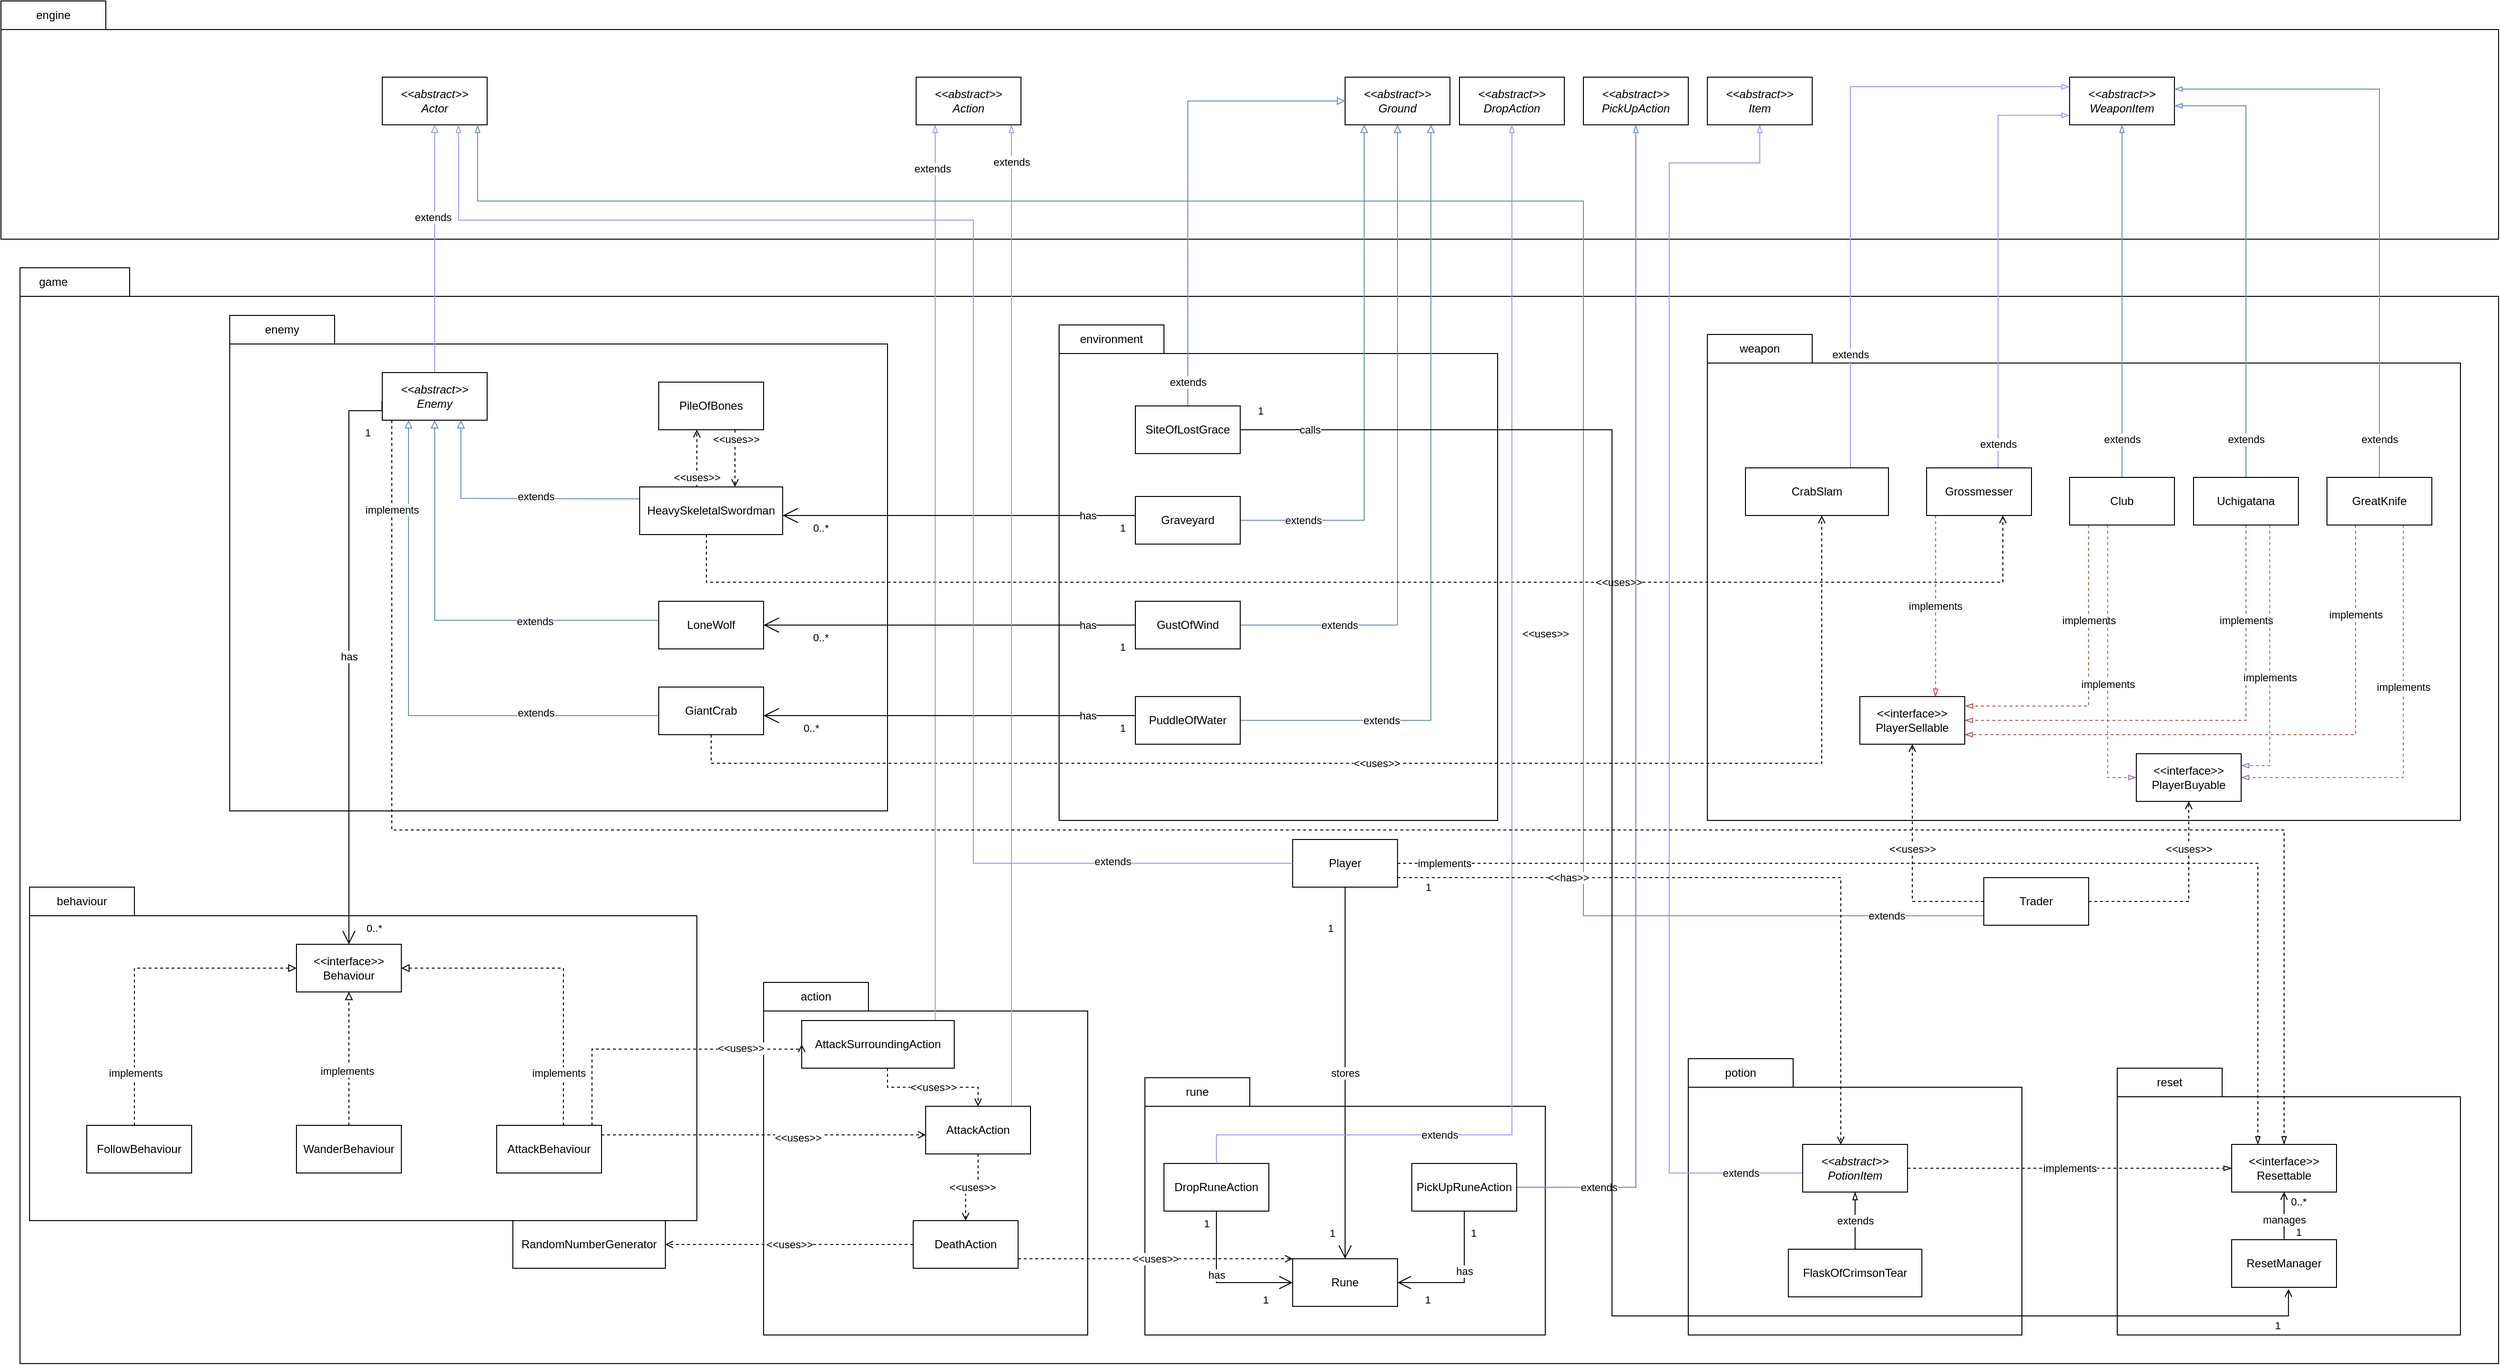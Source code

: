<mxfile version="21.1.2" type="device">
  <diagram name="Req3 (F)" id="A-aL6fCVe6xrJAD-Gsb3">
    <mxGraphModel dx="3968" dy="820" grid="1" gridSize="10" guides="1" tooltips="1" connect="1" arrows="1" fold="1" page="1" pageScale="1" pageWidth="850" pageHeight="1100" math="0" shadow="0">
      <root>
        <mxCell id="NV91TWbmNyysMj_OHGyM-0" />
        <mxCell id="NV91TWbmNyysMj_OHGyM-1" value="Big Package" style="" parent="NV91TWbmNyysMj_OHGyM-0" />
        <mxCell id="NV91TWbmNyysMj_OHGyM-4" value="" style="shape=folder;fontStyle=1;spacingTop=10;tabWidth=110;tabHeight=30;tabPosition=left;html=1;whiteSpace=wrap;" parent="NV91TWbmNyysMj_OHGyM-1" vertex="1">
          <mxGeometry x="-2320" y="100" width="2620" height="250" as="geometry" />
        </mxCell>
        <mxCell id="NV91TWbmNyysMj_OHGyM-5" value="engine" style="text;html=1;strokeColor=none;fillColor=none;align=center;verticalAlign=middle;whiteSpace=wrap;rounded=0;" parent="NV91TWbmNyysMj_OHGyM-1" vertex="1">
          <mxGeometry x="-2320" y="100" width="110" height="30" as="geometry" />
        </mxCell>
        <mxCell id="NV91TWbmNyysMj_OHGyM-6" value="" style="shape=folder;fontStyle=1;spacingTop=10;tabWidth=110;tabHeight=30;tabPosition=left;html=1;whiteSpace=wrap;" parent="NV91TWbmNyysMj_OHGyM-1" vertex="1">
          <mxGeometry x="-2300" y="380" width="2600" height="1150" as="geometry" />
        </mxCell>
        <mxCell id="NV91TWbmNyysMj_OHGyM-7" value="game" style="text;html=1;strokeColor=none;fillColor=none;align=center;verticalAlign=middle;whiteSpace=wrap;rounded=0;" parent="NV91TWbmNyysMj_OHGyM-1" vertex="1">
          <mxGeometry x="-2320" y="380" width="110" height="30" as="geometry" />
        </mxCell>
        <object label="main" id="NV91TWbmNyysMj_OHGyM-8">
          <mxCell style="" parent="NV91TWbmNyysMj_OHGyM-0" />
        </object>
        <mxCell id="NV91TWbmNyysMj_OHGyM-9" value="" style="shape=folder;fontStyle=1;spacingTop=10;tabWidth=110;tabHeight=30;tabPosition=left;html=1;whiteSpace=wrap;" parent="NV91TWbmNyysMj_OHGyM-8" vertex="1">
          <mxGeometry x="-2080" y="430" width="690" height="520" as="geometry" />
        </mxCell>
        <mxCell id="NV91TWbmNyysMj_OHGyM-10" value="" style="shape=folder;fontStyle=1;spacingTop=10;tabWidth=110;tabHeight=30;tabPosition=left;html=1;whiteSpace=wrap;" parent="NV91TWbmNyysMj_OHGyM-8" vertex="1">
          <mxGeometry x="-1210" y="440" width="460" height="520" as="geometry" />
        </mxCell>
        <mxCell id="NV91TWbmNyysMj_OHGyM-11" value="" style="shape=folder;fontStyle=1;spacingTop=10;tabWidth=110;tabHeight=30;tabPosition=left;html=1;whiteSpace=wrap;" parent="NV91TWbmNyysMj_OHGyM-8" vertex="1">
          <mxGeometry x="-530" y="450" width="790" height="510" as="geometry" />
        </mxCell>
        <mxCell id="NV91TWbmNyysMj_OHGyM-12" value="environment" style="text;html=1;strokeColor=none;fillColor=none;align=center;verticalAlign=middle;whiteSpace=wrap;rounded=0;" parent="NV91TWbmNyysMj_OHGyM-8" vertex="1">
          <mxGeometry x="-1210" y="440" width="110" height="30" as="geometry" />
        </mxCell>
        <mxCell id="NV91TWbmNyysMj_OHGyM-13" value="weapon" style="text;html=1;strokeColor=none;fillColor=none;align=center;verticalAlign=middle;whiteSpace=wrap;rounded=0;" parent="NV91TWbmNyysMj_OHGyM-8" vertex="1">
          <mxGeometry x="-530" y="450" width="110" height="30" as="geometry" />
        </mxCell>
        <mxCell id="NV91TWbmNyysMj_OHGyM-14" value="" style="shape=folder;fontStyle=1;spacingTop=10;tabWidth=110;tabHeight=30;tabPosition=left;html=1;whiteSpace=wrap;" parent="NV91TWbmNyysMj_OHGyM-8" vertex="1">
          <mxGeometry x="-1520" y="1130" width="340" height="370" as="geometry" />
        </mxCell>
        <mxCell id="NV91TWbmNyysMj_OHGyM-15" style="edgeStyle=orthogonalEdgeStyle;rounded=0;orthogonalLoop=1;jettySize=auto;html=1;endArrow=blockThin;endFill=0;strokeColor=#9999FF;entryX=0;entryY=0.801;entryDx=0;entryDy=0;entryPerimeter=0;" parent="NV91TWbmNyysMj_OHGyM-8" source="NV91TWbmNyysMj_OHGyM-18" target="NV91TWbmNyysMj_OHGyM-53" edge="1">
          <mxGeometry relative="1" as="geometry">
            <Array as="points">
              <mxPoint x="-225" y="220" />
            </Array>
          </mxGeometry>
        </mxCell>
        <mxCell id="NV91TWbmNyysMj_OHGyM-16" value="extends" style="edgeLabel;html=1;align=center;verticalAlign=middle;resizable=0;points=[];" parent="NV91TWbmNyysMj_OHGyM-15" connectable="0" vertex="1">
          <mxGeometry x="-0.056" relative="1" as="geometry">
            <mxPoint y="185" as="offset" />
          </mxGeometry>
        </mxCell>
        <mxCell id="NV91TWbmNyysMj_OHGyM-17" value="implements" style="edgeStyle=orthogonalEdgeStyle;rounded=0;orthogonalLoop=1;jettySize=auto;html=1;fillColor=#f8cecc;strokeColor=#b85450;dashed=1;endArrow=blockThin;endFill=0;entryX=0.722;entryY=0.005;entryDx=0;entryDy=0;entryPerimeter=0;" parent="NV91TWbmNyysMj_OHGyM-8" source="NV91TWbmNyysMj_OHGyM-18" target="NV91TWbmNyysMj_OHGyM-137" edge="1">
          <mxGeometry relative="1" as="geometry">
            <mxPoint x="-290" y="820" as="targetPoint" />
            <Array as="points">
              <mxPoint x="-290" y="830" />
            </Array>
          </mxGeometry>
        </mxCell>
        <mxCell id="NV91TWbmNyysMj_OHGyM-18" value="Grossmesser" style="html=1;whiteSpace=wrap;" parent="NV91TWbmNyysMj_OHGyM-8" vertex="1">
          <mxGeometry x="-300" y="590" width="110" height="50" as="geometry" />
        </mxCell>
        <mxCell id="NV91TWbmNyysMj_OHGyM-19" value="extends" style="edgeStyle=orthogonalEdgeStyle;rounded=0;orthogonalLoop=1;jettySize=auto;html=1;endArrow=block;endFill=0;fillColor=#dae8fc;strokeColor=#6c8ebf;" parent="NV91TWbmNyysMj_OHGyM-8" source="NV91TWbmNyysMj_OHGyM-20" target="NV91TWbmNyysMj_OHGyM-51" edge="1">
          <mxGeometry x="-0.759" relative="1" as="geometry">
            <Array as="points">
              <mxPoint x="-890" y="645" />
            </Array>
            <mxPoint as="offset" />
          </mxGeometry>
        </mxCell>
        <mxCell id="NV91TWbmNyysMj_OHGyM-20" value="Graveyard" style="html=1;whiteSpace=wrap;" parent="NV91TWbmNyysMj_OHGyM-8" vertex="1">
          <mxGeometry x="-1130" y="620" width="110" height="50" as="geometry" />
        </mxCell>
        <mxCell id="NV91TWbmNyysMj_OHGyM-21" value="extends" style="edgeStyle=orthogonalEdgeStyle;rounded=0;orthogonalLoop=1;jettySize=auto;html=1;entryX=0.5;entryY=1;entryDx=0;entryDy=0;endArrow=block;endFill=0;fillColor=#dae8fc;strokeColor=#6c8ebf;" parent="NV91TWbmNyysMj_OHGyM-8" source="NV91TWbmNyysMj_OHGyM-22" target="NV91TWbmNyysMj_OHGyM-51" edge="1">
          <mxGeometry x="-0.699" relative="1" as="geometry">
            <mxPoint as="offset" />
          </mxGeometry>
        </mxCell>
        <mxCell id="NV91TWbmNyysMj_OHGyM-22" value="GustOfWind" style="html=1;whiteSpace=wrap;" parent="NV91TWbmNyysMj_OHGyM-8" vertex="1">
          <mxGeometry x="-1130" y="730" width="110" height="50" as="geometry" />
        </mxCell>
        <mxCell id="NV91TWbmNyysMj_OHGyM-23" value="extends" style="edgeStyle=orthogonalEdgeStyle;rounded=0;orthogonalLoop=1;jettySize=auto;html=1;endArrow=block;endFill=0;fillColor=#dae8fc;strokeColor=#6c8ebf;" parent="NV91TWbmNyysMj_OHGyM-8" source="NV91TWbmNyysMj_OHGyM-24" edge="1">
          <mxGeometry x="-0.643" relative="1" as="geometry">
            <Array as="points">
              <mxPoint x="-820" y="855" />
              <mxPoint x="-820" y="230" />
            </Array>
            <mxPoint x="-820" y="230" as="targetPoint" />
            <mxPoint as="offset" />
          </mxGeometry>
        </mxCell>
        <mxCell id="NV91TWbmNyysMj_OHGyM-24" value="PuddleOfWater" style="html=1;whiteSpace=wrap;" parent="NV91TWbmNyysMj_OHGyM-8" vertex="1">
          <mxGeometry x="-1130" y="830" width="110" height="50" as="geometry" />
        </mxCell>
        <mxCell id="NV91TWbmNyysMj_OHGyM-25" style="edgeStyle=orthogonalEdgeStyle;rounded=0;orthogonalLoop=1;jettySize=auto;html=1;endArrow=block;endFill=0;fillColor=#dae8fc;strokeColor=#6c8ebf;entryX=0.5;entryY=1;entryDx=0;entryDy=0;" parent="NV91TWbmNyysMj_OHGyM-8" source="NV91TWbmNyysMj_OHGyM-27" target="NV91TWbmNyysMj_OHGyM-44" edge="1">
          <mxGeometry relative="1" as="geometry">
            <Array as="points">
              <mxPoint x="-1865" y="750" />
            </Array>
          </mxGeometry>
        </mxCell>
        <mxCell id="NV91TWbmNyysMj_OHGyM-26" value="extends" style="edgeLabel;html=1;align=center;verticalAlign=middle;resizable=0;points=[];" parent="NV91TWbmNyysMj_OHGyM-25" connectable="0" vertex="1">
          <mxGeometry x="-0.096" y="1" relative="1" as="geometry">
            <mxPoint x="71" as="offset" />
          </mxGeometry>
        </mxCell>
        <mxCell id="NV91TWbmNyysMj_OHGyM-27" value="LoneWolf" style="html=1;whiteSpace=wrap;" parent="NV91TWbmNyysMj_OHGyM-8" vertex="1">
          <mxGeometry x="-1630" y="730" width="110" height="50" as="geometry" />
        </mxCell>
        <mxCell id="NV91TWbmNyysMj_OHGyM-28" style="edgeStyle=orthogonalEdgeStyle;rounded=0;orthogonalLoop=1;jettySize=auto;html=1;dashed=1;endArrow=open;endFill=0;" parent="NV91TWbmNyysMj_OHGyM-8" source="NV91TWbmNyysMj_OHGyM-34" target="NV91TWbmNyysMj_OHGyM-18" edge="1">
          <mxGeometry relative="1" as="geometry">
            <Array as="points">
              <mxPoint x="-1580" y="710" />
              <mxPoint x="-220" y="710" />
            </Array>
            <mxPoint x="-1560" y="802.19" as="sourcePoint" />
            <mxPoint x="-90.75" y="759.999" as="targetPoint" />
          </mxGeometry>
        </mxCell>
        <mxCell id="NV91TWbmNyysMj_OHGyM-29" value="&amp;lt;&amp;lt;uses&amp;gt;&amp;gt;" style="edgeLabel;html=1;align=center;verticalAlign=middle;resizable=0;points=[];" parent="NV91TWbmNyysMj_OHGyM-28" connectable="0" vertex="1">
          <mxGeometry x="0.851" relative="1" as="geometry">
            <mxPoint x="-363" as="offset" />
          </mxGeometry>
        </mxCell>
        <mxCell id="NV91TWbmNyysMj_OHGyM-30" style="edgeStyle=orthogonalEdgeStyle;rounded=0;orthogonalLoop=1;jettySize=auto;html=1;entryX=0.75;entryY=1;entryDx=0;entryDy=0;endArrow=block;endFill=0;fillColor=#dae8fc;strokeColor=#6c8ebf;exitX=0;exitY=0.25;exitDx=0;exitDy=0;" parent="NV91TWbmNyysMj_OHGyM-8" source="NV91TWbmNyysMj_OHGyM-34" target="NV91TWbmNyysMj_OHGyM-44" edge="1">
          <mxGeometry relative="1" as="geometry">
            <Array as="points">
              <mxPoint x="-1690" y="622" />
              <mxPoint x="-1837" y="622" />
            </Array>
          </mxGeometry>
        </mxCell>
        <mxCell id="NV91TWbmNyysMj_OHGyM-31" value="extends" style="edgeLabel;html=1;align=center;verticalAlign=middle;resizable=0;points=[];" parent="NV91TWbmNyysMj_OHGyM-30" connectable="0" vertex="1">
          <mxGeometry x="0.258" y="-2" relative="1" as="geometry">
            <mxPoint x="60" as="offset" />
          </mxGeometry>
        </mxCell>
        <mxCell id="NV91TWbmNyysMj_OHGyM-32" value="&amp;lt;&amp;lt;uses&amp;gt;&amp;gt;" style="edgeStyle=orthogonalEdgeStyle;rounded=0;orthogonalLoop=1;jettySize=auto;html=1;dashed=1;endArrow=open;endFill=0;exitX=0.391;exitY=-0.01;exitDx=0;exitDy=0;exitPerimeter=0;" parent="NV91TWbmNyysMj_OHGyM-8" source="NV91TWbmNyysMj_OHGyM-34" target="NV91TWbmNyysMj_OHGyM-58" edge="1">
          <mxGeometry x="-0.644" relative="1" as="geometry">
            <Array as="points">
              <mxPoint x="-1590" y="610" />
            </Array>
            <mxPoint as="offset" />
          </mxGeometry>
        </mxCell>
        <mxCell id="NV91TWbmNyysMj_OHGyM-33" value="&amp;lt;&amp;lt;has&amp;gt;&amp;gt;" style="edgeLabel;html=1;align=center;verticalAlign=middle;resizable=0;points=[];" parent="NV91TWbmNyysMj_OHGyM-32" connectable="0" vertex="1">
          <mxGeometry x="-0.132" y="3" relative="1" as="geometry">
            <mxPoint y="-66" as="offset" />
          </mxGeometry>
        </mxCell>
        <mxCell id="NV91TWbmNyysMj_OHGyM-34" value="HeavySkeletalSwordman" style="html=1;whiteSpace=wrap;" parent="NV91TWbmNyysMj_OHGyM-8" vertex="1">
          <mxGeometry x="-1650" y="610" width="150" height="50" as="geometry" />
        </mxCell>
        <mxCell id="NV91TWbmNyysMj_OHGyM-35" style="edgeStyle=orthogonalEdgeStyle;rounded=0;orthogonalLoop=1;jettySize=auto;html=1;entryX=0.25;entryY=1;entryDx=0;entryDy=0;endArrow=block;endFill=0;fillColor=#dae8fc;strokeColor=#6c8ebf;" parent="NV91TWbmNyysMj_OHGyM-8" source="NV91TWbmNyysMj_OHGyM-39" target="NV91TWbmNyysMj_OHGyM-44" edge="1">
          <mxGeometry relative="1" as="geometry">
            <Array as="points">
              <mxPoint x="-1893" y="850" />
            </Array>
          </mxGeometry>
        </mxCell>
        <mxCell id="NV91TWbmNyysMj_OHGyM-36" value="extends" style="edgeLabel;html=1;align=center;verticalAlign=middle;resizable=0;points=[];" parent="NV91TWbmNyysMj_OHGyM-35" connectable="0" vertex="1">
          <mxGeometry x="-0.332" y="-3" relative="1" as="geometry">
            <mxPoint x="62" as="offset" />
          </mxGeometry>
        </mxCell>
        <mxCell id="NV91TWbmNyysMj_OHGyM-37" value="&amp;lt;&amp;lt;uses&amp;gt;&amp;gt;" style="edgeStyle=orthogonalEdgeStyle;rounded=0;orthogonalLoop=1;jettySize=auto;html=1;dashed=1;endArrow=open;endFill=0;" parent="NV91TWbmNyysMj_OHGyM-8" source="NV91TWbmNyysMj_OHGyM-39" target="NV91TWbmNyysMj_OHGyM-63" edge="1">
          <mxGeometry relative="1" as="geometry">
            <Array as="points">
              <mxPoint x="-1575" y="900" />
              <mxPoint x="-410" y="900" />
            </Array>
          </mxGeometry>
        </mxCell>
        <mxCell id="NV91TWbmNyysMj_OHGyM-38" value="&amp;lt;&amp;lt;uses&amp;gt;&amp;gt;" style="edgeLabel;html=1;align=center;verticalAlign=middle;resizable=0;points=[];" parent="NV91TWbmNyysMj_OHGyM-37" connectable="0" vertex="1">
          <mxGeometry x="0.836" y="4" relative="1" as="geometry">
            <mxPoint x="-286" y="4" as="offset" />
          </mxGeometry>
        </mxCell>
        <mxCell id="NV91TWbmNyysMj_OHGyM-39" value="GiantCrab" style="html=1;whiteSpace=wrap;" parent="NV91TWbmNyysMj_OHGyM-8" vertex="1">
          <mxGeometry x="-1630" y="820" width="110" height="50" as="geometry" />
        </mxCell>
        <mxCell id="NV91TWbmNyysMj_OHGyM-40" style="edgeStyle=orthogonalEdgeStyle;rounded=0;orthogonalLoop=1;jettySize=auto;html=1;entryX=0.5;entryY=1;entryDx=0;entryDy=0;endArrow=block;endFill=0;strokeColor=#9999FF;" parent="NV91TWbmNyysMj_OHGyM-8" source="NV91TWbmNyysMj_OHGyM-44" target="NV91TWbmNyysMj_OHGyM-52" edge="1">
          <mxGeometry relative="1" as="geometry" />
        </mxCell>
        <mxCell id="NV91TWbmNyysMj_OHGyM-41" value="extends" style="edgeLabel;html=1;align=center;verticalAlign=middle;resizable=0;points=[];" parent="NV91TWbmNyysMj_OHGyM-40" connectable="0" vertex="1">
          <mxGeometry x="0.258" y="2" relative="1" as="geometry">
            <mxPoint as="offset" />
          </mxGeometry>
        </mxCell>
        <mxCell id="NV91TWbmNyysMj_OHGyM-44" value="&lt;i&gt;&amp;lt;&amp;lt;abstract&amp;gt;&amp;gt;&lt;br&gt;Enemy&lt;/i&gt;" style="html=1;whiteSpace=wrap;" parent="NV91TWbmNyysMj_OHGyM-8" vertex="1">
          <mxGeometry x="-1920" y="490" width="110" height="50" as="geometry" />
        </mxCell>
        <mxCell id="NV91TWbmNyysMj_OHGyM-45" style="edgeStyle=orthogonalEdgeStyle;rounded=0;orthogonalLoop=1;jettySize=auto;html=1;strokeColor=none;dashed=1;" parent="NV91TWbmNyysMj_OHGyM-8" source="NV91TWbmNyysMj_OHGyM-80" target="NV91TWbmNyysMj_OHGyM-74" edge="1">
          <mxGeometry relative="1" as="geometry" />
        </mxCell>
        <mxCell id="NV91TWbmNyysMj_OHGyM-46" style="edgeStyle=orthogonalEdgeStyle;rounded=0;orthogonalLoop=1;jettySize=auto;html=1;strokeColor=#9999FF;endArrow=blockThin;endFill=0;" parent="NV91TWbmNyysMj_OHGyM-8" source="NV91TWbmNyysMj_OHGyM-49" target="NV91TWbmNyysMj_OHGyM-50" edge="1">
          <mxGeometry relative="1" as="geometry">
            <Array as="points">
              <mxPoint x="-1340" y="850" />
              <mxPoint x="-1340" y="850" />
            </Array>
          </mxGeometry>
        </mxCell>
        <mxCell id="NV91TWbmNyysMj_OHGyM-47" value="extends" style="edgeLabel;html=1;align=center;verticalAlign=middle;resizable=0;points=[];" parent="NV91TWbmNyysMj_OHGyM-46" connectable="0" vertex="1">
          <mxGeometry x="0.903" y="3" relative="1" as="geometry">
            <mxPoint as="offset" />
          </mxGeometry>
        </mxCell>
        <mxCell id="NV91TWbmNyysMj_OHGyM-48" value="&amp;lt;&amp;lt;uses&amp;gt;&amp;gt;" style="edgeStyle=orthogonalEdgeStyle;rounded=0;orthogonalLoop=1;jettySize=auto;html=1;entryX=0.5;entryY=0;entryDx=0;entryDy=0;dashed=1;endArrow=open;endFill=0;" parent="NV91TWbmNyysMj_OHGyM-8" source="NV91TWbmNyysMj_OHGyM-49" target="NV91TWbmNyysMj_OHGyM-91" edge="1">
          <mxGeometry relative="1" as="geometry">
            <Array as="points">
              <mxPoint x="-1390" y="1240" />
              <mxPoint x="-1295" y="1240" />
            </Array>
          </mxGeometry>
        </mxCell>
        <mxCell id="NV91TWbmNyysMj_OHGyM-49" value="AttackSurroundingAction" style="html=1;whiteSpace=wrap;" parent="NV91TWbmNyysMj_OHGyM-8" vertex="1">
          <mxGeometry x="-1480" y="1170" width="160" height="50" as="geometry" />
        </mxCell>
        <mxCell id="NV91TWbmNyysMj_OHGyM-50" value="&lt;i&gt;&amp;lt;&amp;lt;abstract&amp;gt;&amp;gt;&lt;br&gt;Action&lt;/i&gt;" style="html=1;whiteSpace=wrap;" parent="NV91TWbmNyysMj_OHGyM-8" vertex="1">
          <mxGeometry x="-1360" y="180" width="110" height="50" as="geometry" />
        </mxCell>
        <mxCell id="NV91TWbmNyysMj_OHGyM-51" value="&lt;i&gt;&amp;lt;&amp;lt;abstract&amp;gt;&amp;gt;&lt;br&gt;Ground&lt;/i&gt;" style="html=1;whiteSpace=wrap;" parent="NV91TWbmNyysMj_OHGyM-8" vertex="1">
          <mxGeometry x="-910" y="180" width="110" height="50" as="geometry" />
        </mxCell>
        <mxCell id="NV91TWbmNyysMj_OHGyM-52" value="&lt;i&gt;&amp;lt;&amp;lt;abstract&amp;gt;&amp;gt;&lt;br&gt;Actor&lt;/i&gt;" style="html=1;whiteSpace=wrap;" parent="NV91TWbmNyysMj_OHGyM-8" vertex="1">
          <mxGeometry x="-1920" y="180" width="110" height="50" as="geometry" />
        </mxCell>
        <mxCell id="NV91TWbmNyysMj_OHGyM-53" value="&lt;i&gt;&amp;lt;&amp;lt;abstract&amp;gt;&amp;gt;&lt;br&gt;WeaponItem&lt;/i&gt;" style="html=1;whiteSpace=wrap;" parent="NV91TWbmNyysMj_OHGyM-8" vertex="1">
          <mxGeometry x="-150" y="180" width="110" height="50" as="geometry" />
        </mxCell>
        <mxCell id="NV91TWbmNyysMj_OHGyM-54" value="action" style="text;html=1;strokeColor=none;fillColor=none;align=center;verticalAlign=middle;whiteSpace=wrap;rounded=0;" parent="NV91TWbmNyysMj_OHGyM-8" vertex="1">
          <mxGeometry x="-1520" y="1130" width="110" height="30" as="geometry" />
        </mxCell>
        <mxCell id="NV91TWbmNyysMj_OHGyM-55" value="enemy" style="text;html=1;strokeColor=none;fillColor=none;align=center;verticalAlign=middle;whiteSpace=wrap;rounded=0;" parent="NV91TWbmNyysMj_OHGyM-8" vertex="1">
          <mxGeometry x="-2080" y="430" width="110" height="30" as="geometry" />
        </mxCell>
        <mxCell id="NV91TWbmNyysMj_OHGyM-56" style="edgeStyle=orthogonalEdgeStyle;rounded=0;orthogonalLoop=1;jettySize=auto;html=1;dashed=1;endArrow=open;endFill=0;" parent="NV91TWbmNyysMj_OHGyM-8" source="NV91TWbmNyysMj_OHGyM-58" edge="1">
          <mxGeometry relative="1" as="geometry">
            <Array as="points">
              <mxPoint x="-1550" y="610" />
              <mxPoint x="-1550" y="610" />
            </Array>
            <mxPoint x="-1550" y="610" as="targetPoint" />
          </mxGeometry>
        </mxCell>
        <mxCell id="NV91TWbmNyysMj_OHGyM-57" value="&amp;lt;&amp;lt;uses&amp;gt;&amp;gt;" style="edgeLabel;html=1;align=center;verticalAlign=middle;resizable=0;points=[];" parent="NV91TWbmNyysMj_OHGyM-56" connectable="0" vertex="1">
          <mxGeometry x="-0.278" y="1" relative="1" as="geometry">
            <mxPoint y="-12" as="offset" />
          </mxGeometry>
        </mxCell>
        <mxCell id="NV91TWbmNyysMj_OHGyM-58" value="PileOfBones" style="html=1;whiteSpace=wrap;" parent="NV91TWbmNyysMj_OHGyM-8" vertex="1">
          <mxGeometry x="-1630" y="500" width="110" height="50" as="geometry" />
        </mxCell>
        <mxCell id="NV91TWbmNyysMj_OHGyM-59" style="edgeStyle=orthogonalEdgeStyle;rounded=0;orthogonalLoop=1;jettySize=auto;html=1;strokeColor=#9999FF;endArrow=blockThin;endFill=0;" parent="NV91TWbmNyysMj_OHGyM-8" source="NV91TWbmNyysMj_OHGyM-63" target="NV91TWbmNyysMj_OHGyM-53" edge="1">
          <mxGeometry relative="1" as="geometry">
            <Array as="points">
              <mxPoint x="-380" y="190" />
            </Array>
            <mxPoint x="-533" y="220" as="targetPoint" />
          </mxGeometry>
        </mxCell>
        <mxCell id="NV91TWbmNyysMj_OHGyM-60" value="extends" style="edgeLabel;html=1;align=center;verticalAlign=middle;resizable=0;points=[];" parent="NV91TWbmNyysMj_OHGyM-59" connectable="0" vertex="1">
          <mxGeometry x="0.135" y="2" relative="1" as="geometry">
            <mxPoint x="2" y="238" as="offset" />
          </mxGeometry>
        </mxCell>
        <mxCell id="NV91TWbmNyysMj_OHGyM-63" value="CrabSlam" style="html=1;whiteSpace=wrap;" parent="NV91TWbmNyysMj_OHGyM-8" vertex="1">
          <mxGeometry x="-490" y="590" width="150" height="50" as="geometry" />
        </mxCell>
        <mxCell id="NV91TWbmNyysMj_OHGyM-64" value="has" style="endArrow=none;html=1;endSize=12;startArrow=open;startSize=14;startFill=0;edgeStyle=orthogonalEdgeStyle;rounded=0;endFill=0;" parent="NV91TWbmNyysMj_OHGyM-8" source="NV91TWbmNyysMj_OHGyM-27" target="NV91TWbmNyysMj_OHGyM-22" edge="1">
          <mxGeometry x="0.744" relative="1" as="geometry">
            <mxPoint x="-1220" y="800" as="sourcePoint" />
            <mxPoint x="-1060" y="800" as="targetPoint" />
            <Array as="points">
              <mxPoint x="-1300" y="755" />
              <mxPoint x="-1300" y="755" />
            </Array>
            <mxPoint as="offset" />
          </mxGeometry>
        </mxCell>
        <mxCell id="NV91TWbmNyysMj_OHGyM-65" value="0..*" style="edgeLabel;resizable=0;html=1;align=left;verticalAlign=top;" parent="NV91TWbmNyysMj_OHGyM-64" connectable="0" vertex="1">
          <mxGeometry x="-1" relative="1" as="geometry">
            <mxPoint x="50" as="offset" />
          </mxGeometry>
        </mxCell>
        <mxCell id="NV91TWbmNyysMj_OHGyM-66" value="1" style="edgeLabel;resizable=0;html=1;align=right;verticalAlign=top;" parent="NV91TWbmNyysMj_OHGyM-64" connectable="0" vertex="1">
          <mxGeometry x="1" relative="1" as="geometry">
            <mxPoint x="-10" y="10" as="offset" />
          </mxGeometry>
        </mxCell>
        <mxCell id="NV91TWbmNyysMj_OHGyM-67" value="has" style="endArrow=none;html=1;endSize=12;startArrow=open;startSize=14;startFill=0;edgeStyle=orthogonalEdgeStyle;rounded=0;endFill=0;" parent="NV91TWbmNyysMj_OHGyM-8" source="NV91TWbmNyysMj_OHGyM-34" target="NV91TWbmNyysMj_OHGyM-20" edge="1">
          <mxGeometry x="0.73" relative="1" as="geometry">
            <mxPoint x="-1450" y="750" as="sourcePoint" />
            <mxPoint x="-1160" y="725" as="targetPoint" />
            <Array as="points">
              <mxPoint x="-1320" y="640" />
              <mxPoint x="-1320" y="640" />
            </Array>
            <mxPoint as="offset" />
          </mxGeometry>
        </mxCell>
        <mxCell id="NV91TWbmNyysMj_OHGyM-68" value="0..*" style="edgeLabel;resizable=0;html=1;align=left;verticalAlign=top;" parent="NV91TWbmNyysMj_OHGyM-67" connectable="0" vertex="1">
          <mxGeometry x="-1" relative="1" as="geometry">
            <mxPoint x="30" as="offset" />
          </mxGeometry>
        </mxCell>
        <mxCell id="NV91TWbmNyysMj_OHGyM-69" value="1" style="edgeLabel;resizable=0;html=1;align=right;verticalAlign=top;" parent="NV91TWbmNyysMj_OHGyM-67" connectable="0" vertex="1">
          <mxGeometry x="1" relative="1" as="geometry">
            <mxPoint x="-10" as="offset" />
          </mxGeometry>
        </mxCell>
        <mxCell id="NV91TWbmNyysMj_OHGyM-70" value="has" style="endArrow=none;html=1;endSize=12;startArrow=open;startSize=14;startFill=0;edgeStyle=orthogonalEdgeStyle;rounded=0;endFill=0;" parent="NV91TWbmNyysMj_OHGyM-8" source="NV91TWbmNyysMj_OHGyM-39" target="NV91TWbmNyysMj_OHGyM-24" edge="1">
          <mxGeometry x="0.744" relative="1" as="geometry">
            <mxPoint x="-1500" y="1035" as="sourcePoint" />
            <mxPoint x="-1130" y="1020" as="targetPoint" />
            <Array as="points">
              <mxPoint x="-1220" y="850" />
              <mxPoint x="-1220" y="850" />
            </Array>
            <mxPoint as="offset" />
          </mxGeometry>
        </mxCell>
        <mxCell id="NV91TWbmNyysMj_OHGyM-71" value="0..*" style="edgeLabel;resizable=0;html=1;align=left;verticalAlign=top;" parent="NV91TWbmNyysMj_OHGyM-70" connectable="0" vertex="1">
          <mxGeometry x="-1" relative="1" as="geometry">
            <mxPoint x="40" as="offset" />
          </mxGeometry>
        </mxCell>
        <mxCell id="NV91TWbmNyysMj_OHGyM-72" value="1" style="edgeLabel;resizable=0;html=1;align=right;verticalAlign=top;" parent="NV91TWbmNyysMj_OHGyM-70" connectable="0" vertex="1">
          <mxGeometry x="1" relative="1" as="geometry">
            <mxPoint x="-10" as="offset" />
          </mxGeometry>
        </mxCell>
        <mxCell id="NV91TWbmNyysMj_OHGyM-73" value="" style="shape=folder;fontStyle=1;spacingTop=10;tabWidth=110;tabHeight=30;tabPosition=left;html=1;whiteSpace=wrap;" parent="NV91TWbmNyysMj_OHGyM-8" vertex="1">
          <mxGeometry x="-2290" y="1030" width="700" height="350" as="geometry" />
        </mxCell>
        <mxCell id="NV91TWbmNyysMj_OHGyM-74" value="&amp;lt;&amp;lt;interface&amp;gt;&amp;gt;&lt;br&gt;Behaviour" style="html=1;whiteSpace=wrap;" parent="NV91TWbmNyysMj_OHGyM-8" vertex="1">
          <mxGeometry x="-2010" y="1090" width="110" height="50" as="geometry" />
        </mxCell>
        <mxCell id="NV91TWbmNyysMj_OHGyM-75" style="edgeStyle=orthogonalEdgeStyle;rounded=0;orthogonalLoop=1;jettySize=auto;html=1;dashed=1;endArrow=block;endFill=0;" parent="NV91TWbmNyysMj_OHGyM-8" source="NV91TWbmNyysMj_OHGyM-77" target="NV91TWbmNyysMj_OHGyM-74" edge="1">
          <mxGeometry relative="1" as="geometry" />
        </mxCell>
        <mxCell id="NV91TWbmNyysMj_OHGyM-76" value="implements" style="edgeLabel;html=1;align=center;verticalAlign=middle;resizable=0;points=[];" parent="NV91TWbmNyysMj_OHGyM-75" connectable="0" vertex="1">
          <mxGeometry x="-0.186" y="2" relative="1" as="geometry">
            <mxPoint as="offset" />
          </mxGeometry>
        </mxCell>
        <mxCell id="NV91TWbmNyysMj_OHGyM-77" value="WanderBehaviour" style="html=1;whiteSpace=wrap;" parent="NV91TWbmNyysMj_OHGyM-8" vertex="1">
          <mxGeometry x="-2010" y="1280" width="110" height="50" as="geometry" />
        </mxCell>
        <mxCell id="NV91TWbmNyysMj_OHGyM-78" style="edgeStyle=orthogonalEdgeStyle;rounded=0;orthogonalLoop=1;jettySize=auto;html=1;entryX=0;entryY=0.5;entryDx=0;entryDy=0;dashed=1;endArrow=block;endFill=0;" parent="NV91TWbmNyysMj_OHGyM-8" source="NV91TWbmNyysMj_OHGyM-80" target="NV91TWbmNyysMj_OHGyM-74" edge="1">
          <mxGeometry relative="1" as="geometry">
            <Array as="points">
              <mxPoint x="-2180" y="1115" />
            </Array>
          </mxGeometry>
        </mxCell>
        <mxCell id="NV91TWbmNyysMj_OHGyM-79" value="implements" style="edgeLabel;html=1;align=center;verticalAlign=middle;resizable=0;points=[];" parent="NV91TWbmNyysMj_OHGyM-78" connectable="0" vertex="1">
          <mxGeometry x="-0.654" y="-1" relative="1" as="geometry">
            <mxPoint y="3" as="offset" />
          </mxGeometry>
        </mxCell>
        <mxCell id="NV91TWbmNyysMj_OHGyM-80" value="FollowBehaviour" style="html=1;whiteSpace=wrap;" parent="NV91TWbmNyysMj_OHGyM-8" vertex="1">
          <mxGeometry x="-2230" y="1280" width="110" height="50" as="geometry" />
        </mxCell>
        <mxCell id="NV91TWbmNyysMj_OHGyM-81" style="edgeStyle=orthogonalEdgeStyle;rounded=0;orthogonalLoop=1;jettySize=auto;html=1;entryX=1;entryY=0.5;entryDx=0;entryDy=0;dashed=1;endArrow=block;endFill=0;" parent="NV91TWbmNyysMj_OHGyM-8" source="NV91TWbmNyysMj_OHGyM-87" target="NV91TWbmNyysMj_OHGyM-74" edge="1">
          <mxGeometry relative="1" as="geometry">
            <Array as="points">
              <mxPoint x="-1730" y="1115" />
            </Array>
          </mxGeometry>
        </mxCell>
        <mxCell id="NV91TWbmNyysMj_OHGyM-82" value="implements" style="edgeLabel;html=1;align=center;verticalAlign=middle;resizable=0;points=[];" parent="NV91TWbmNyysMj_OHGyM-81" connectable="0" vertex="1">
          <mxGeometry x="-0.713" y="2" relative="1" as="geometry">
            <mxPoint x="-3" y="-7" as="offset" />
          </mxGeometry>
        </mxCell>
        <mxCell id="NV91TWbmNyysMj_OHGyM-83" style="edgeStyle=orthogonalEdgeStyle;rounded=0;orthogonalLoop=1;jettySize=auto;html=1;dashed=1;endArrow=open;endFill=0;" parent="NV91TWbmNyysMj_OHGyM-8" source="NV91TWbmNyysMj_OHGyM-87" target="NV91TWbmNyysMj_OHGyM-91" edge="1">
          <mxGeometry relative="1" as="geometry">
            <Array as="points">
              <mxPoint x="-1460" y="1290" />
              <mxPoint x="-1460" y="1290" />
            </Array>
          </mxGeometry>
        </mxCell>
        <mxCell id="NV91TWbmNyysMj_OHGyM-84" value="&amp;lt;&amp;lt;uses&amp;gt;&amp;gt;" style="edgeLabel;html=1;align=center;verticalAlign=middle;resizable=0;points=[];" parent="NV91TWbmNyysMj_OHGyM-83" connectable="0" vertex="1">
          <mxGeometry x="0.213" y="-3" relative="1" as="geometry">
            <mxPoint as="offset" />
          </mxGeometry>
        </mxCell>
        <mxCell id="NV91TWbmNyysMj_OHGyM-85" style="edgeStyle=orthogonalEdgeStyle;rounded=0;orthogonalLoop=1;jettySize=auto;html=1;dashed=1;endArrow=open;endFill=0;entryX=0;entryY=0.5;entryDx=0;entryDy=0;" parent="NV91TWbmNyysMj_OHGyM-8" source="NV91TWbmNyysMj_OHGyM-87" target="NV91TWbmNyysMj_OHGyM-49" edge="1">
          <mxGeometry relative="1" as="geometry">
            <mxPoint x="-1470" y="1210" as="targetPoint" />
            <Array as="points">
              <mxPoint x="-1700" y="1200" />
              <mxPoint x="-1480" y="1200" />
            </Array>
          </mxGeometry>
        </mxCell>
        <mxCell id="NV91TWbmNyysMj_OHGyM-86" value="&amp;lt;&amp;lt;uses&amp;gt;&amp;gt;" style="edgeLabel;html=1;align=center;verticalAlign=middle;resizable=0;points=[];" parent="NV91TWbmNyysMj_OHGyM-85" connectable="0" vertex="1">
          <mxGeometry x="0.549" y="1" relative="1" as="geometry">
            <mxPoint as="offset" />
          </mxGeometry>
        </mxCell>
        <mxCell id="NV91TWbmNyysMj_OHGyM-87" value="AttackBehaviour" style="html=1;whiteSpace=wrap;" parent="NV91TWbmNyysMj_OHGyM-8" vertex="1">
          <mxGeometry x="-1800" y="1280" width="110" height="50" as="geometry" />
        </mxCell>
        <mxCell id="NV91TWbmNyysMj_OHGyM-88" value="behaviour" style="text;html=1;strokeColor=none;fillColor=none;align=center;verticalAlign=middle;whiteSpace=wrap;rounded=0;" parent="NV91TWbmNyysMj_OHGyM-8" vertex="1">
          <mxGeometry x="-2290" y="1030" width="110" height="30" as="geometry" />
        </mxCell>
        <mxCell id="NV91TWbmNyysMj_OHGyM-89" style="edgeStyle=orthogonalEdgeStyle;rounded=0;orthogonalLoop=1;jettySize=auto;html=1;endArrow=blockThin;endFill=0;strokeColor=#9999FF;" parent="NV91TWbmNyysMj_OHGyM-8" source="NV91TWbmNyysMj_OHGyM-91" target="NV91TWbmNyysMj_OHGyM-50" edge="1">
          <mxGeometry relative="1" as="geometry">
            <mxPoint x="-2180" y="300" as="targetPoint" />
            <Array as="points">
              <mxPoint x="-1260" y="760" />
              <mxPoint x="-1260" y="760" />
            </Array>
          </mxGeometry>
        </mxCell>
        <mxCell id="NV91TWbmNyysMj_OHGyM-90" value="extends" style="edgeLabel;html=1;align=center;verticalAlign=middle;resizable=0;points=[];" parent="NV91TWbmNyysMj_OHGyM-89" connectable="0" vertex="1">
          <mxGeometry x="0.924" relative="1" as="geometry">
            <mxPoint as="offset" />
          </mxGeometry>
        </mxCell>
        <mxCell id="NV91TWbmNyysMj_OHGyM-91" value="AttackAction" style="html=1;whiteSpace=wrap;" parent="NV91TWbmNyysMj_OHGyM-8" vertex="1">
          <mxGeometry x="-1350" y="1260" width="110" height="50" as="geometry" />
        </mxCell>
        <mxCell id="NV91TWbmNyysMj_OHGyM-92" value="has" style="endArrow=open;html=1;endSize=12;startArrow=none;startSize=14;startFill=0;edgeStyle=orthogonalEdgeStyle;rounded=0;exitX=-0.003;exitY=0.6;exitDx=0;exitDy=0;exitPerimeter=0;" parent="NV91TWbmNyysMj_OHGyM-8" source="NV91TWbmNyysMj_OHGyM-44" target="NV91TWbmNyysMj_OHGyM-74" edge="1">
          <mxGeometry relative="1" as="geometry">
            <mxPoint x="-1915" y="515" as="sourcePoint" />
            <mxPoint x="-2050" y="1290" as="targetPoint" />
            <Array as="points">
              <mxPoint x="-1920" y="530" />
              <mxPoint x="-1955" y="530" />
            </Array>
          </mxGeometry>
        </mxCell>
        <mxCell id="NV91TWbmNyysMj_OHGyM-93" value="1" style="edgeLabel;resizable=0;html=1;align=left;verticalAlign=top;" parent="NV91TWbmNyysMj_OHGyM-92" connectable="0" vertex="1">
          <mxGeometry x="-1" relative="1" as="geometry">
            <mxPoint x="-20" y="20" as="offset" />
          </mxGeometry>
        </mxCell>
        <mxCell id="NV91TWbmNyysMj_OHGyM-94" value="0..*" style="edgeLabel;resizable=0;html=1;align=right;verticalAlign=top;" parent="NV91TWbmNyysMj_OHGyM-92" connectable="0" vertex="1">
          <mxGeometry x="1" relative="1" as="geometry">
            <mxPoint x="35" y="-30" as="offset" />
          </mxGeometry>
        </mxCell>
        <mxCell id="NV91TWbmNyysMj_OHGyM-95" style="edgeStyle=orthogonalEdgeStyle;rounded=0;orthogonalLoop=1;jettySize=auto;html=1;exitX=0.5;exitY=1;exitDx=0;exitDy=0;" parent="NV91TWbmNyysMj_OHGyM-8" source="NV91TWbmNyysMj_OHGyM-50" target="NV91TWbmNyysMj_OHGyM-50" edge="1">
          <mxGeometry relative="1" as="geometry" />
        </mxCell>
        <mxCell id="NV91TWbmNyysMj_OHGyM-96" value="&lt;i&gt;&amp;lt;&amp;lt;abstract&amp;gt;&amp;gt;&lt;br&gt;PickUpAction&lt;/i&gt;" style="html=1;whiteSpace=wrap;" parent="NV91TWbmNyysMj_OHGyM-8" vertex="1">
          <mxGeometry x="-660" y="180" width="110" height="50" as="geometry" />
        </mxCell>
        <mxCell id="NV91TWbmNyysMj_OHGyM-97" value="&lt;i&gt;&amp;lt;&amp;lt;abstract&amp;gt;&amp;gt;&lt;br&gt;DropAction&lt;/i&gt;" style="html=1;whiteSpace=wrap;" parent="NV91TWbmNyysMj_OHGyM-8" vertex="1">
          <mxGeometry x="-790" y="180" width="110" height="50" as="geometry" />
        </mxCell>
        <mxCell id="NV91TWbmNyysMj_OHGyM-98" value="" style="shape=folder;fontStyle=1;spacingTop=10;tabWidth=110;tabHeight=30;tabPosition=left;html=1;whiteSpace=wrap;" parent="NV91TWbmNyysMj_OHGyM-8" vertex="1">
          <mxGeometry x="-1120" y="1230" width="420" height="270" as="geometry" />
        </mxCell>
        <mxCell id="NV91TWbmNyysMj_OHGyM-99" value="rune" style="text;html=1;strokeColor=none;fillColor=none;align=center;verticalAlign=middle;whiteSpace=wrap;rounded=0;" parent="NV91TWbmNyysMj_OHGyM-8" vertex="1">
          <mxGeometry x="-1120" y="1230" width="110" height="30" as="geometry" />
        </mxCell>
        <mxCell id="NV91TWbmNyysMj_OHGyM-100" value="Player" style="html=1;whiteSpace=wrap;" parent="NV91TWbmNyysMj_OHGyM-8" vertex="1">
          <mxGeometry x="-965" y="980" width="110" height="50" as="geometry" />
        </mxCell>
        <mxCell id="NV91TWbmNyysMj_OHGyM-101" value="Rune" style="html=1;whiteSpace=wrap;" parent="NV91TWbmNyysMj_OHGyM-8" vertex="1">
          <mxGeometry x="-965" y="1420" width="110" height="50" as="geometry" />
        </mxCell>
        <mxCell id="NV91TWbmNyysMj_OHGyM-102" value="DropRuneAction" style="html=1;whiteSpace=wrap;" parent="NV91TWbmNyysMj_OHGyM-8" vertex="1">
          <mxGeometry x="-1100" y="1320" width="110" height="50" as="geometry" />
        </mxCell>
        <mxCell id="NV91TWbmNyysMj_OHGyM-103" value="extends" style="edgeStyle=orthogonalEdgeStyle;rounded=0;orthogonalLoop=1;jettySize=auto;html=1;fillColor=#dae8fc;strokeColor=#6c8ebf;endArrow=blockThin;endFill=0;" parent="NV91TWbmNyysMj_OHGyM-8" source="NV91TWbmNyysMj_OHGyM-104" target="NV91TWbmNyysMj_OHGyM-96" edge="1">
          <mxGeometry x="-0.861" relative="1" as="geometry">
            <mxPoint as="offset" />
          </mxGeometry>
        </mxCell>
        <mxCell id="NV91TWbmNyysMj_OHGyM-104" value="PickUpRuneAction" style="html=1;whiteSpace=wrap;" parent="NV91TWbmNyysMj_OHGyM-8" vertex="1">
          <mxGeometry x="-840" y="1320" width="110" height="50" as="geometry" />
        </mxCell>
        <mxCell id="NV91TWbmNyysMj_OHGyM-105" value="stores" style="endArrow=open;html=1;endSize=12;startArrow=none;startSize=14;startFill=0;edgeStyle=orthogonalEdgeStyle;rounded=0;entryX=0.5;entryY=0;entryDx=0;entryDy=0;" parent="NV91TWbmNyysMj_OHGyM-8" source="NV91TWbmNyysMj_OHGyM-100" target="NV91TWbmNyysMj_OHGyM-101" edge="1">
          <mxGeometry relative="1" as="geometry">
            <mxPoint x="-910.5" y="1070" as="sourcePoint" />
            <mxPoint x="-910" y="1320" as="targetPoint" />
          </mxGeometry>
        </mxCell>
        <mxCell id="NV91TWbmNyysMj_OHGyM-106" value="1" style="edgeLabel;resizable=0;html=1;align=left;verticalAlign=top;" parent="NV91TWbmNyysMj_OHGyM-105" connectable="0" vertex="1">
          <mxGeometry x="-1" relative="1" as="geometry">
            <mxPoint x="-20" y="30" as="offset" />
          </mxGeometry>
        </mxCell>
        <mxCell id="NV91TWbmNyysMj_OHGyM-107" value="1" style="edgeLabel;resizable=0;html=1;align=right;verticalAlign=top;" parent="NV91TWbmNyysMj_OHGyM-105" connectable="0" vertex="1">
          <mxGeometry x="1" relative="1" as="geometry">
            <mxPoint x="-10" y="-40" as="offset" />
          </mxGeometry>
        </mxCell>
        <mxCell id="NV91TWbmNyysMj_OHGyM-108" value="has" style="endArrow=open;html=1;endSize=12;startArrow=none;startSize=14;startFill=0;edgeStyle=orthogonalEdgeStyle;rounded=0;exitX=0.5;exitY=1;exitDx=0;exitDy=0;entryX=0;entryY=0.5;entryDx=0;entryDy=0;" parent="NV91TWbmNyysMj_OHGyM-8" source="NV91TWbmNyysMj_OHGyM-102" target="NV91TWbmNyysMj_OHGyM-101" edge="1">
          <mxGeometry x="-0.135" relative="1" as="geometry">
            <mxPoint x="-1045.5" y="1290" as="sourcePoint" />
            <mxPoint x="-1045.5" y="1680" as="targetPoint" />
            <mxPoint as="offset" />
          </mxGeometry>
        </mxCell>
        <mxCell id="NV91TWbmNyysMj_OHGyM-109" value="1" style="edgeLabel;resizable=0;html=1;align=left;verticalAlign=top;" parent="NV91TWbmNyysMj_OHGyM-108" connectable="0" vertex="1">
          <mxGeometry x="-1" relative="1" as="geometry">
            <mxPoint x="-15" as="offset" />
          </mxGeometry>
        </mxCell>
        <mxCell id="NV91TWbmNyysMj_OHGyM-110" value="1" style="edgeLabel;resizable=0;html=1;align=right;verticalAlign=top;" parent="NV91TWbmNyysMj_OHGyM-108" connectable="0" vertex="1">
          <mxGeometry x="1" relative="1" as="geometry">
            <mxPoint x="-25" y="5" as="offset" />
          </mxGeometry>
        </mxCell>
        <mxCell id="NV91TWbmNyysMj_OHGyM-111" value="has" style="endArrow=open;html=1;endSize=12;startArrow=none;startSize=14;startFill=0;edgeStyle=orthogonalEdgeStyle;rounded=0;entryX=1;entryY=0.5;entryDx=0;entryDy=0;exitX=0.5;exitY=1;exitDx=0;exitDy=0;" parent="NV91TWbmNyysMj_OHGyM-8" source="NV91TWbmNyysMj_OHGyM-104" target="NV91TWbmNyysMj_OHGyM-101" edge="1">
          <mxGeometry x="-0.135" relative="1" as="geometry">
            <mxPoint x="-810" y="1300" as="sourcePoint" />
            <mxPoint x="-730" y="1405" as="targetPoint" />
            <mxPoint as="offset" />
            <Array as="points">
              <mxPoint x="-785" y="1445" />
            </Array>
          </mxGeometry>
        </mxCell>
        <mxCell id="NV91TWbmNyysMj_OHGyM-112" value="1" style="edgeLabel;resizable=0;html=1;align=left;verticalAlign=top;" parent="NV91TWbmNyysMj_OHGyM-111" connectable="0" vertex="1">
          <mxGeometry x="-1" relative="1" as="geometry">
            <mxPoint x="5" y="10" as="offset" />
          </mxGeometry>
        </mxCell>
        <mxCell id="NV91TWbmNyysMj_OHGyM-113" value="1" style="edgeLabel;resizable=0;html=1;align=right;verticalAlign=top;" parent="NV91TWbmNyysMj_OHGyM-111" connectable="0" vertex="1">
          <mxGeometry x="1" relative="1" as="geometry">
            <mxPoint x="35" y="5" as="offset" />
          </mxGeometry>
        </mxCell>
        <mxCell id="NV91TWbmNyysMj_OHGyM-114" style="edgeStyle=orthogonalEdgeStyle;rounded=0;orthogonalLoop=1;jettySize=auto;html=1;endArrow=blockThin;endFill=0;strokeColor=#9999FF;" parent="NV91TWbmNyysMj_OHGyM-8" source="NV91TWbmNyysMj_OHGyM-100" target="NV91TWbmNyysMj_OHGyM-52" edge="1">
          <mxGeometry relative="1" as="geometry">
            <mxPoint x="-1440" y="300" as="targetPoint" />
            <Array as="points">
              <mxPoint x="-1300" y="1005" />
              <mxPoint x="-1300" y="330" />
              <mxPoint x="-1840" y="330" />
            </Array>
            <mxPoint x="-1440" y="1260" as="sourcePoint" />
          </mxGeometry>
        </mxCell>
        <mxCell id="NV91TWbmNyysMj_OHGyM-115" value="extends" style="edgeLabel;html=1;align=center;verticalAlign=middle;resizable=0;points=[];" parent="NV91TWbmNyysMj_OHGyM-114" connectable="0" vertex="1">
          <mxGeometry x="0.924" relative="1" as="geometry">
            <mxPoint x="686" y="710" as="offset" />
          </mxGeometry>
        </mxCell>
        <mxCell id="NV91TWbmNyysMj_OHGyM-116" style="edgeStyle=orthogonalEdgeStyle;rounded=0;orthogonalLoop=1;jettySize=auto;html=1;endArrow=blockThin;endFill=0;strokeColor=#9999FF;entryX=0.5;entryY=1;entryDx=0;entryDy=0;" parent="NV91TWbmNyysMj_OHGyM-8" source="NV91TWbmNyysMj_OHGyM-102" target="NV91TWbmNyysMj_OHGyM-97" edge="1">
          <mxGeometry relative="1" as="geometry">
            <mxPoint x="-1800" y="305" as="targetPoint" />
            <Array as="points">
              <mxPoint x="-1045" y="1290" />
              <mxPoint x="-735" y="1290" />
            </Array>
            <mxPoint x="-955" y="1015" as="sourcePoint" />
          </mxGeometry>
        </mxCell>
        <mxCell id="NV91TWbmNyysMj_OHGyM-117" value="extends" style="edgeLabel;html=1;align=center;verticalAlign=middle;resizable=0;points=[];" parent="NV91TWbmNyysMj_OHGyM-116" vertex="1" connectable="0">
          <mxGeometry x="-0.547" y="-3" relative="1" as="geometry">
            <mxPoint x="-53" y="-3" as="offset" />
          </mxGeometry>
        </mxCell>
        <mxCell id="NV91TWbmNyysMj_OHGyM-118" value="extends" style="edgeStyle=orthogonalEdgeStyle;rounded=0;orthogonalLoop=1;jettySize=auto;html=1;endArrow=blockThin;endFill=0;fillColor=#dae8fc;strokeColor=#6c8ebf;" parent="NV91TWbmNyysMj_OHGyM-8" source="NV91TWbmNyysMj_OHGyM-121" target="NV91TWbmNyysMj_OHGyM-52" edge="1">
          <mxGeometry x="-0.915" relative="1" as="geometry">
            <mxPoint x="-1830" y="220" as="targetPoint" />
            <Array as="points">
              <mxPoint x="-660" y="1060" />
              <mxPoint x="-660" y="310" />
              <mxPoint x="-1820" y="310" />
            </Array>
            <mxPoint as="offset" />
          </mxGeometry>
        </mxCell>
        <mxCell id="NV91TWbmNyysMj_OHGyM-119" value="&amp;lt;&amp;lt;uses&amp;gt;&amp;gt;" style="edgeStyle=orthogonalEdgeStyle;rounded=0;orthogonalLoop=1;jettySize=auto;html=1;dashed=1;endArrow=open;endFill=0;" parent="NV91TWbmNyysMj_OHGyM-8" source="NV91TWbmNyysMj_OHGyM-121" target="NV91TWbmNyysMj_OHGyM-136" edge="1">
          <mxGeometry x="0.524" relative="1" as="geometry">
            <Array as="points">
              <mxPoint x="-25" y="1045" />
            </Array>
            <mxPoint as="offset" />
          </mxGeometry>
        </mxCell>
        <mxCell id="NV91TWbmNyysMj_OHGyM-120" value="&amp;lt;&amp;lt;uses&amp;gt;&amp;gt;" style="edgeStyle=orthogonalEdgeStyle;rounded=0;orthogonalLoop=1;jettySize=auto;html=1;entryX=0.5;entryY=1;entryDx=0;entryDy=0;dashed=1;endArrow=open;endFill=0;" parent="NV91TWbmNyysMj_OHGyM-8" source="NV91TWbmNyysMj_OHGyM-121" target="NV91TWbmNyysMj_OHGyM-137" edge="1">
          <mxGeometry x="0.083" relative="1" as="geometry">
            <Array as="points">
              <mxPoint x="-315" y="1045" />
            </Array>
            <mxPoint as="offset" />
          </mxGeometry>
        </mxCell>
        <mxCell id="NV91TWbmNyysMj_OHGyM-121" value="Trader" style="html=1;whiteSpace=wrap;" parent="NV91TWbmNyysMj_OHGyM-8" vertex="1">
          <mxGeometry x="-240" y="1020" width="110" height="50" as="geometry" />
        </mxCell>
        <mxCell id="NV91TWbmNyysMj_OHGyM-122" value="Grossmesser" style="html=1;whiteSpace=wrap;" parent="NV91TWbmNyysMj_OHGyM-8" vertex="1">
          <mxGeometry x="-20" y="600" width="110" height="50" as="geometry" />
        </mxCell>
        <mxCell id="NV91TWbmNyysMj_OHGyM-123" style="edgeStyle=orthogonalEdgeStyle;rounded=0;orthogonalLoop=1;jettySize=auto;html=1;entryX=0.5;entryY=1;entryDx=0;entryDy=0;fillColor=#dae8fc;strokeColor=#6c8ebf;endArrow=blockThin;endFill=0;" parent="NV91TWbmNyysMj_OHGyM-8" source="NV91TWbmNyysMj_OHGyM-127" target="NV91TWbmNyysMj_OHGyM-53" edge="1">
          <mxGeometry relative="1" as="geometry" />
        </mxCell>
        <mxCell id="NV91TWbmNyysMj_OHGyM-124" value="extends" style="edgeLabel;html=1;align=center;verticalAlign=middle;resizable=0;points=[];" parent="NV91TWbmNyysMj_OHGyM-123" vertex="1" connectable="0">
          <mxGeometry x="-0.589" y="2" relative="1" as="geometry">
            <mxPoint x="2" y="36" as="offset" />
          </mxGeometry>
        </mxCell>
        <mxCell id="NV91TWbmNyysMj_OHGyM-125" value="implements" style="edgeStyle=orthogonalEdgeStyle;rounded=0;orthogonalLoop=1;jettySize=auto;html=1;entryX=1.004;entryY=0.218;entryDx=0;entryDy=0;entryPerimeter=0;fillColor=#f8cecc;strokeColor=#b85450;dashed=1;endArrow=blockThin;endFill=0;" parent="NV91TWbmNyysMj_OHGyM-8" source="NV91TWbmNyysMj_OHGyM-127" target="NV91TWbmNyysMj_OHGyM-137" edge="1">
          <mxGeometry x="-0.376" relative="1" as="geometry">
            <Array as="points">
              <mxPoint x="-130" y="840" />
              <mxPoint x="-260" y="840" />
            </Array>
            <mxPoint as="offset" />
          </mxGeometry>
        </mxCell>
        <mxCell id="NV91TWbmNyysMj_OHGyM-126" value="implements" style="edgeStyle=orthogonalEdgeStyle;rounded=0;orthogonalLoop=1;jettySize=auto;html=1;entryX=0;entryY=0.5;entryDx=0;entryDy=0;fillColor=#e1d5e7;strokeColor=#9673a6;dashed=1;endArrow=blockThin;endFill=0;" parent="NV91TWbmNyysMj_OHGyM-8" source="NV91TWbmNyysMj_OHGyM-127" target="NV91TWbmNyysMj_OHGyM-136" edge="1">
          <mxGeometry x="0.129" relative="1" as="geometry">
            <Array as="points">
              <mxPoint x="-110" y="915" />
            </Array>
            <mxPoint as="offset" />
          </mxGeometry>
        </mxCell>
        <mxCell id="NV91TWbmNyysMj_OHGyM-127" value="Club" style="html=1;whiteSpace=wrap;" parent="NV91TWbmNyysMj_OHGyM-8" vertex="1">
          <mxGeometry x="-150" y="600" width="110" height="50" as="geometry" />
        </mxCell>
        <mxCell id="NV91TWbmNyysMj_OHGyM-128" value="extends" style="edgeStyle=orthogonalEdgeStyle;rounded=0;orthogonalLoop=1;jettySize=auto;html=1;fillColor=#dae8fc;strokeColor=#6c8ebf;endArrow=blockThin;endFill=0;" parent="NV91TWbmNyysMj_OHGyM-8" source="NV91TWbmNyysMj_OHGyM-131" edge="1">
          <mxGeometry x="-0.828" relative="1" as="geometry">
            <mxPoint x="-40" y="210" as="targetPoint" />
            <Array as="points">
              <mxPoint x="35" y="210" />
              <mxPoint x="-40" y="210" />
            </Array>
            <mxPoint as="offset" />
          </mxGeometry>
        </mxCell>
        <mxCell id="NV91TWbmNyysMj_OHGyM-129" value="implements" style="edgeStyle=orthogonalEdgeStyle;rounded=0;orthogonalLoop=1;jettySize=auto;html=1;entryX=1;entryY=0.5;entryDx=0;entryDy=0;fillColor=#f8cecc;strokeColor=#b85450;dashed=1;endArrow=blockThin;endFill=0;" parent="NV91TWbmNyysMj_OHGyM-8" source="NV91TWbmNyysMj_OHGyM-131" target="NV91TWbmNyysMj_OHGyM-137" edge="1">
          <mxGeometry x="-0.6" relative="1" as="geometry">
            <Array as="points">
              <mxPoint x="35" y="855" />
            </Array>
            <mxPoint as="offset" />
          </mxGeometry>
        </mxCell>
        <mxCell id="NV91TWbmNyysMj_OHGyM-130" value="implements" style="edgeStyle=orthogonalEdgeStyle;rounded=0;orthogonalLoop=1;jettySize=auto;html=1;entryX=1;entryY=0.25;entryDx=0;entryDy=0;fillColor=#e1d5e7;strokeColor=#9673a6;dashed=1;endArrow=blockThin;endFill=0;" parent="NV91TWbmNyysMj_OHGyM-8" source="NV91TWbmNyysMj_OHGyM-131" target="NV91TWbmNyysMj_OHGyM-136" edge="1">
          <mxGeometry x="0.133" relative="1" as="geometry">
            <Array as="points">
              <mxPoint x="60" y="903" />
            </Array>
            <mxPoint as="offset" />
          </mxGeometry>
        </mxCell>
        <mxCell id="NV91TWbmNyysMj_OHGyM-131" value="Uchigatana" style="html=1;whiteSpace=wrap;" parent="NV91TWbmNyysMj_OHGyM-8" vertex="1">
          <mxGeometry x="-20" y="600" width="110" height="50" as="geometry" />
        </mxCell>
        <mxCell id="NV91TWbmNyysMj_OHGyM-132" value="extends" style="edgeStyle=orthogonalEdgeStyle;rounded=0;orthogonalLoop=1;jettySize=auto;html=1;entryX=1;entryY=0.25;entryDx=0;entryDy=0;fillColor=#dae8fc;strokeColor=#6c8ebf;endArrow=blockThin;endFill=0;" parent="NV91TWbmNyysMj_OHGyM-8" source="NV91TWbmNyysMj_OHGyM-135" target="NV91TWbmNyysMj_OHGyM-53" edge="1">
          <mxGeometry x="-0.872" relative="1" as="geometry">
            <Array as="points">
              <mxPoint x="175" y="193" />
            </Array>
            <mxPoint as="offset" />
          </mxGeometry>
        </mxCell>
        <mxCell id="NV91TWbmNyysMj_OHGyM-133" value="implements" style="edgeStyle=orthogonalEdgeStyle;rounded=0;orthogonalLoop=1;jettySize=auto;html=1;entryX=1;entryY=0.799;entryDx=0;entryDy=0;entryPerimeter=0;fillColor=#f8cecc;strokeColor=#b85450;dashed=1;endArrow=blockThin;endFill=0;" parent="NV91TWbmNyysMj_OHGyM-8" source="NV91TWbmNyysMj_OHGyM-135" target="NV91TWbmNyysMj_OHGyM-137" edge="1">
          <mxGeometry x="-0.702" relative="1" as="geometry">
            <Array as="points">
              <mxPoint x="150" y="870" />
            </Array>
            <mxPoint as="offset" />
          </mxGeometry>
        </mxCell>
        <mxCell id="NV91TWbmNyysMj_OHGyM-134" value="implements" style="edgeStyle=orthogonalEdgeStyle;rounded=0;orthogonalLoop=1;jettySize=auto;html=1;entryX=1;entryY=0.5;entryDx=0;entryDy=0;fillColor=#e1d5e7;strokeColor=#9673a6;dashed=1;endArrow=blockThin;endFill=0;" parent="NV91TWbmNyysMj_OHGyM-8" source="NV91TWbmNyysMj_OHGyM-135" target="NV91TWbmNyysMj_OHGyM-136" edge="1">
          <mxGeometry x="-0.218" relative="1" as="geometry">
            <Array as="points">
              <mxPoint x="200" y="915" />
            </Array>
            <mxPoint as="offset" />
          </mxGeometry>
        </mxCell>
        <mxCell id="NV91TWbmNyysMj_OHGyM-135" value="GreatKnife" style="html=1;whiteSpace=wrap;" parent="NV91TWbmNyysMj_OHGyM-8" vertex="1">
          <mxGeometry x="120" y="600" width="110" height="50" as="geometry" />
        </mxCell>
        <mxCell id="NV91TWbmNyysMj_OHGyM-136" value="&amp;lt;&amp;lt;interface&amp;gt;&amp;gt;&lt;br&gt;PlayerBuyable" style="html=1;whiteSpace=wrap;" parent="NV91TWbmNyysMj_OHGyM-8" vertex="1">
          <mxGeometry x="-80" y="890" width="110" height="50" as="geometry" />
        </mxCell>
        <mxCell id="NV91TWbmNyysMj_OHGyM-137" value="&amp;lt;&amp;lt;interface&amp;gt;&amp;gt;&lt;br&gt;PlayerSellable" style="html=1;whiteSpace=wrap;" parent="NV91TWbmNyysMj_OHGyM-8" vertex="1">
          <mxGeometry x="-370" y="830" width="110" height="50" as="geometry" />
        </mxCell>
        <mxCell id="Cacz4KdBOe2Hm5_Y6fga-0" value="" style="shape=folder;fontStyle=1;spacingTop=10;tabWidth=110;tabHeight=30;tabPosition=left;html=1;whiteSpace=wrap;" parent="NV91TWbmNyysMj_OHGyM-8" vertex="1">
          <mxGeometry x="-550" y="1210" width="350" height="290" as="geometry" />
        </mxCell>
        <mxCell id="Cacz4KdBOe2Hm5_Y6fga-1" value="" style="shape=folder;fontStyle=1;spacingTop=10;tabWidth=110;tabHeight=30;tabPosition=left;html=1;whiteSpace=wrap;" parent="NV91TWbmNyysMj_OHGyM-8" vertex="1">
          <mxGeometry x="-100" y="1220" width="360" height="280" as="geometry" />
        </mxCell>
        <mxCell id="ojeH08FNGEod_a3ib8zB-0" value="extends" style="edgeStyle=orthogonalEdgeStyle;rounded=0;orthogonalLoop=1;jettySize=auto;html=1;endArrow=blockThin;endFill=0;strokeColor=#9999FF;" parent="NV91TWbmNyysMj_OHGyM-8" source="7wQh2jU1fxcchtKNFKtl-0" target="kHr1zCfE6Zw1L_Vvjvea-0" edge="1">
          <mxGeometry x="-0.902" relative="1" as="geometry">
            <Array as="points">
              <mxPoint x="-570" y="1330" />
              <mxPoint x="-570" y="270" />
              <mxPoint x="-475" y="270" />
            </Array>
            <mxPoint as="offset" />
          </mxGeometry>
        </mxCell>
        <mxCell id="AUbovTupZl1dxOJgSpfg-0" value="implements" style="edgeStyle=orthogonalEdgeStyle;rounded=0;orthogonalLoop=1;jettySize=auto;html=1;dashed=1;endArrow=blockThin;endFill=0;" parent="NV91TWbmNyysMj_OHGyM-8" source="7wQh2jU1fxcchtKNFKtl-0" target="3ZGgTd7W7GDq2cWC2Y7F-0" edge="1">
          <mxGeometry relative="1" as="geometry">
            <Array as="points">
              <mxPoint x="-375" y="1320" />
            </Array>
          </mxGeometry>
        </mxCell>
        <mxCell id="7wQh2jU1fxcchtKNFKtl-0" value="&lt;i&gt;&amp;lt;&amp;lt;abstract&amp;gt;&amp;gt;&lt;br&gt;PotionItem&lt;/i&gt;" style="html=1;whiteSpace=wrap;" parent="NV91TWbmNyysMj_OHGyM-8" vertex="1">
          <mxGeometry x="-430" y="1300" width="110" height="50" as="geometry" />
        </mxCell>
        <mxCell id="-kRt8qZ7qfCVoJqDSRjD-0" value="extends" style="edgeStyle=orthogonalEdgeStyle;rounded=0;orthogonalLoop=1;jettySize=auto;html=1;entryX=0.5;entryY=1;entryDx=0;entryDy=0;endArrow=blockThin;endFill=0;" parent="NV91TWbmNyysMj_OHGyM-8" source="7wQh2jU1fxcchtKNFKtl-1" target="7wQh2jU1fxcchtKNFKtl-0" edge="1">
          <mxGeometry relative="1" as="geometry" />
        </mxCell>
        <mxCell id="7wQh2jU1fxcchtKNFKtl-1" value="FlaskOfCrimsonTear" style="html=1;whiteSpace=wrap;" parent="NV91TWbmNyysMj_OHGyM-8" vertex="1">
          <mxGeometry x="-445" y="1410" width="140" height="50" as="geometry" />
        </mxCell>
        <mxCell id="3ZGgTd7W7GDq2cWC2Y7F-0" value="&lt;span style=&quot;font-weight: normal;&quot;&gt;&amp;lt;&amp;lt;interface&amp;gt;&amp;gt;&lt;br&gt;Resettable&lt;/span&gt;" style="html=1;whiteSpace=wrap;fontStyle=1" parent="NV91TWbmNyysMj_OHGyM-8" vertex="1">
          <mxGeometry x="20" y="1300" width="110" height="50" as="geometry" />
        </mxCell>
        <mxCell id="C45MxH7CdlfXev2Dg30R-2" value="manages" style="edgeStyle=orthogonalEdgeStyle;rounded=0;orthogonalLoop=1;jettySize=auto;html=1;endArrow=open;endFill=0;" parent="NV91TWbmNyysMj_OHGyM-8" source="3ZGgTd7W7GDq2cWC2Y7F-1" target="3ZGgTd7W7GDq2cWC2Y7F-0" edge="1">
          <mxGeometry x="-0.143" relative="1" as="geometry">
            <Array as="points">
              <mxPoint x="75" y="1310" />
              <mxPoint x="75" y="1310" />
            </Array>
            <mxPoint as="offset" />
          </mxGeometry>
        </mxCell>
        <mxCell id="KO0moMlejp08CxGfceU1-0" value="0..*" style="edgeLabel;html=1;align=center;verticalAlign=middle;resizable=0;points=[];" parent="C45MxH7CdlfXev2Dg30R-2" connectable="0" vertex="1">
          <mxGeometry x="-0.742" y="-1" relative="1" as="geometry">
            <mxPoint x="14" y="-34" as="offset" />
          </mxGeometry>
        </mxCell>
        <mxCell id="RaEw_SSDTix9U1diqv9X-1" value="1" style="edgeLabel;html=1;align=center;verticalAlign=middle;resizable=0;points=[];" parent="C45MxH7CdlfXev2Dg30R-2" connectable="0" vertex="1">
          <mxGeometry x="-0.676" relative="1" as="geometry">
            <mxPoint x="15" as="offset" />
          </mxGeometry>
        </mxCell>
        <mxCell id="3ZGgTd7W7GDq2cWC2Y7F-1" value="&lt;span style=&quot;font-weight: 400;&quot;&gt;ResetManager&lt;/span&gt;" style="html=1;whiteSpace=wrap;fontStyle=1" parent="NV91TWbmNyysMj_OHGyM-8" vertex="1">
          <mxGeometry x="20" y="1400" width="110" height="50" as="geometry" />
        </mxCell>
        <mxCell id="gQnHeRtNN3lTluuI4H5Z-0" value="potion" style="text;html=1;strokeColor=none;fillColor=none;align=center;verticalAlign=middle;whiteSpace=wrap;rounded=0;" parent="NV91TWbmNyysMj_OHGyM-8" vertex="1">
          <mxGeometry x="-550" y="1210" width="110" height="30" as="geometry" />
        </mxCell>
        <mxCell id="ZaScjofE51I4A-lpdjIj-1" value="reset" style="text;html=1;strokeColor=none;fillColor=none;align=center;verticalAlign=middle;whiteSpace=wrap;rounded=0;" parent="NV91TWbmNyysMj_OHGyM-8" vertex="1">
          <mxGeometry x="-100" y="1220" width="110" height="30" as="geometry" />
        </mxCell>
        <mxCell id="SsbsYyC2LvIJCLQhJtCA-0" value="&amp;lt;&amp;lt;has&amp;gt;&amp;gt;" style="edgeStyle=orthogonalEdgeStyle;rounded=0;orthogonalLoop=1;jettySize=auto;html=1;dashed=1;endArrow=open;endFill=0;" parent="NV91TWbmNyysMj_OHGyM-8" source="NV91TWbmNyysMj_OHGyM-100" target="7wQh2jU1fxcchtKNFKtl-0" edge="1">
          <mxGeometry x="-0.519" relative="1" as="geometry">
            <mxPoint x="-390" y="1200" as="targetPoint" />
            <Array as="points">
              <mxPoint x="-390" y="1020" />
            </Array>
            <mxPoint as="offset" />
          </mxGeometry>
        </mxCell>
        <mxCell id="ojeH08FNGEod_a3ib8zB-1" value="1" style="edgeLabel;html=1;align=center;verticalAlign=middle;resizable=0;points=[];" parent="SsbsYyC2LvIJCLQhJtCA-0" connectable="0" vertex="1">
          <mxGeometry x="-0.679" y="-2" relative="1" as="geometry">
            <mxPoint x="-88" y="8" as="offset" />
          </mxGeometry>
        </mxCell>
        <mxCell id="kHr1zCfE6Zw1L_Vvjvea-0" value="&lt;i&gt;&amp;lt;&amp;lt;abstract&amp;gt;&amp;gt;&lt;br&gt;Item&lt;br&gt;&lt;/i&gt;" style="html=1;whiteSpace=wrap;" parent="NV91TWbmNyysMj_OHGyM-8" vertex="1">
          <mxGeometry x="-530" y="180" width="110" height="50" as="geometry" />
        </mxCell>
        <mxCell id="CmctL9t01ze8nemh5U4S-0" value="calls" style="edgeStyle=orthogonalEdgeStyle;rounded=0;orthogonalLoop=1;jettySize=auto;html=1;entryX=0.542;entryY=1.038;entryDx=0;entryDy=0;entryPerimeter=0;endArrow=open;endFill=0;" parent="NV91TWbmNyysMj_OHGyM-8" source="kgHomimSsz1fTFLk3Ua0-0" target="3ZGgTd7W7GDq2cWC2Y7F-1" edge="1">
          <mxGeometry x="-0.929" relative="1" as="geometry">
            <Array as="points">
              <mxPoint x="-630" y="550" />
              <mxPoint x="-630" y="1480" />
              <mxPoint x="80" y="1480" />
            </Array>
            <mxPoint as="offset" />
          </mxGeometry>
        </mxCell>
        <mxCell id="C45MxH7CdlfXev2Dg30R-0" value="1" style="edgeLabel;html=1;align=center;verticalAlign=middle;resizable=0;points=[];" parent="CmctL9t01ze8nemh5U4S-0" connectable="0" vertex="1">
          <mxGeometry x="-0.975" relative="1" as="geometry">
            <mxPoint x="-5" y="-20" as="offset" />
          </mxGeometry>
        </mxCell>
        <mxCell id="C45MxH7CdlfXev2Dg30R-1" value="1" style="edgeLabel;html=1;align=center;verticalAlign=middle;resizable=0;points=[];" parent="CmctL9t01ze8nemh5U4S-0" connectable="0" vertex="1">
          <mxGeometry x="0.936" y="-1" relative="1" as="geometry">
            <mxPoint x="26" y="9" as="offset" />
          </mxGeometry>
        </mxCell>
        <mxCell id="CmctL9t01ze8nemh5U4S-2" value="extends" style="edgeStyle=orthogonalEdgeStyle;rounded=0;orthogonalLoop=1;jettySize=auto;html=1;entryX=0;entryY=0.5;entryDx=0;entryDy=0;fillColor=#dae8fc;strokeColor=#6c8ebf;endArrow=block;endFill=0;" parent="NV91TWbmNyysMj_OHGyM-8" source="kgHomimSsz1fTFLk3Ua0-0" target="NV91TWbmNyysMj_OHGyM-51" edge="1">
          <mxGeometry x="-0.897" relative="1" as="geometry">
            <Array as="points">
              <mxPoint x="-1075" y="205" />
            </Array>
            <mxPoint as="offset" />
          </mxGeometry>
        </mxCell>
        <mxCell id="kgHomimSsz1fTFLk3Ua0-0" value="SiteOfLostGrace" style="html=1;whiteSpace=wrap;" parent="NV91TWbmNyysMj_OHGyM-8" vertex="1">
          <mxGeometry x="-1130" y="525" width="110" height="50" as="geometry" />
        </mxCell>
        <mxCell id="7GO_hKkoC7IA_haPIdi9-0" value="implements" style="edgeStyle=orthogonalEdgeStyle;rounded=0;orthogonalLoop=1;jettySize=auto;html=1;entryX=0.25;entryY=0;entryDx=0;entryDy=0;endArrow=blockThin;endFill=0;dashed=1;" parent="NV91TWbmNyysMj_OHGyM-8" source="NV91TWbmNyysMj_OHGyM-100" target="3ZGgTd7W7GDq2cWC2Y7F-0" edge="1">
          <mxGeometry x="-0.918" relative="1" as="geometry">
            <mxPoint as="offset" />
          </mxGeometry>
        </mxCell>
        <mxCell id="7GO_hKkoC7IA_haPIdi9-3" value="implements" style="edgeStyle=orthogonalEdgeStyle;rounded=0;orthogonalLoop=1;jettySize=auto;html=1;dashed=1;endArrow=blockThin;endFill=0;" parent="NV91TWbmNyysMj_OHGyM-8" source="NV91TWbmNyysMj_OHGyM-44" target="3ZGgTd7W7GDq2cWC2Y7F-0" edge="1">
          <mxGeometry x="-0.932" relative="1" as="geometry">
            <Array as="points">
              <mxPoint x="-1910" y="970" />
              <mxPoint x="75" y="970" />
            </Array>
            <mxPoint as="offset" />
          </mxGeometry>
        </mxCell>
        <mxCell id="mLWePvQC7epVcv3dYCqh-5" value="&amp;lt;&amp;lt;uses&amp;gt;&amp;gt;" style="edgeStyle=orthogonalEdgeStyle;rounded=0;orthogonalLoop=1;jettySize=auto;html=1;entryX=0.5;entryY=0;entryDx=0;entryDy=0;dashed=1;endArrow=open;endFill=0;" parent="NV91TWbmNyysMj_OHGyM-8" source="NV91TWbmNyysMj_OHGyM-91" target="mLWePvQC7epVcv3dYCqh-8" edge="1">
          <mxGeometry relative="1" as="geometry">
            <mxPoint x="-1308.03" y="1320" as="sourcePoint" />
          </mxGeometry>
        </mxCell>
        <mxCell id="mLWePvQC7epVcv3dYCqh-6" value="&amp;lt;&amp;lt;uses&amp;gt;&amp;gt;" style="edgeStyle=orthogonalEdgeStyle;rounded=0;orthogonalLoop=1;jettySize=auto;html=1;dashed=1;endArrow=open;endFill=0;exitX=0;exitY=0.5;exitDx=0;exitDy=0;entryX=1;entryY=0.5;entryDx=0;entryDy=0;" parent="NV91TWbmNyysMj_OHGyM-8" source="mLWePvQC7epVcv3dYCqh-8" target="mLWePvQC7epVcv3dYCqh-9" edge="1">
          <mxGeometry relative="1" as="geometry">
            <Array as="points">
              <mxPoint x="-1443.03" y="1405" />
              <mxPoint x="-1443.03" y="1405" />
            </Array>
            <mxPoint as="offset" />
          </mxGeometry>
        </mxCell>
        <mxCell id="mLWePvQC7epVcv3dYCqh-7" value="&amp;lt;&amp;lt;uses&amp;gt;&amp;gt;" style="edgeStyle=orthogonalEdgeStyle;rounded=0;orthogonalLoop=1;jettySize=auto;html=1;dashed=1;endArrow=open;endFill=0;" parent="NV91TWbmNyysMj_OHGyM-8" source="mLWePvQC7epVcv3dYCqh-8" target="NV91TWbmNyysMj_OHGyM-101" edge="1">
          <mxGeometry relative="1" as="geometry">
            <Array as="points">
              <mxPoint x="-965" y="1420" />
            </Array>
            <mxPoint x="-965.03" y="1400" as="targetPoint" />
          </mxGeometry>
        </mxCell>
        <mxCell id="mLWePvQC7epVcv3dYCqh-8" value="DeathAction" style="html=1;whiteSpace=wrap;" parent="NV91TWbmNyysMj_OHGyM-8" vertex="1">
          <mxGeometry x="-1363.03" y="1380" width="110" height="50" as="geometry" />
        </mxCell>
        <mxCell id="mLWePvQC7epVcv3dYCqh-9" value="RandomNumberGenerator" style="html=1;whiteSpace=wrap;" parent="NV91TWbmNyysMj_OHGyM-8" vertex="1">
          <mxGeometry x="-1783.03" y="1380" width="160" height="50" as="geometry" />
        </mxCell>
      </root>
    </mxGraphModel>
  </diagram>
</mxfile>
